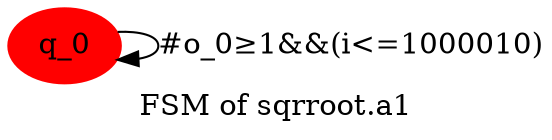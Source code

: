 digraph G {
graph [label="FSM of sqrroot.a1"]
0[color="red" label="q_0" style="filled"];
0->0 [label="#o_0≥1&&(i<=1000010)"];
}
digraph G {
graph [label="FSM of sqrroot.a5"]
0[color="red" label="q_0" style="filled"];
0->0 [label="#i_0≥1"];
}
digraph G {
graph [label="FSM of sqrroot.a2"]
0[color="red" label="q_0" style="filled"];
1[label="q_1"];
0->1 [label="#i_0≥1⋀#o_0≥1"];
1->0 [label="#i_1≥1⋀#o_1≥1&&check"];
1->1 [label="#i_1≥1⋀#o_0≥1&&(!check)"];
}
digraph G {
graph [label="FSM of sqrroot.a3"]
0[color="red" label="q_0" style="filled"];
0->0 [label="#i_0≥1⋀#i_1≥1⋀#o_0≥1"];
}
digraph G {
graph [label="FSM of sqrroot.a4"]
0[color="red" label="q_0" style="filled"];
0->0 [label="#i_0≥1⋀#o_0≥1⋀#o_1≥1"];
}
